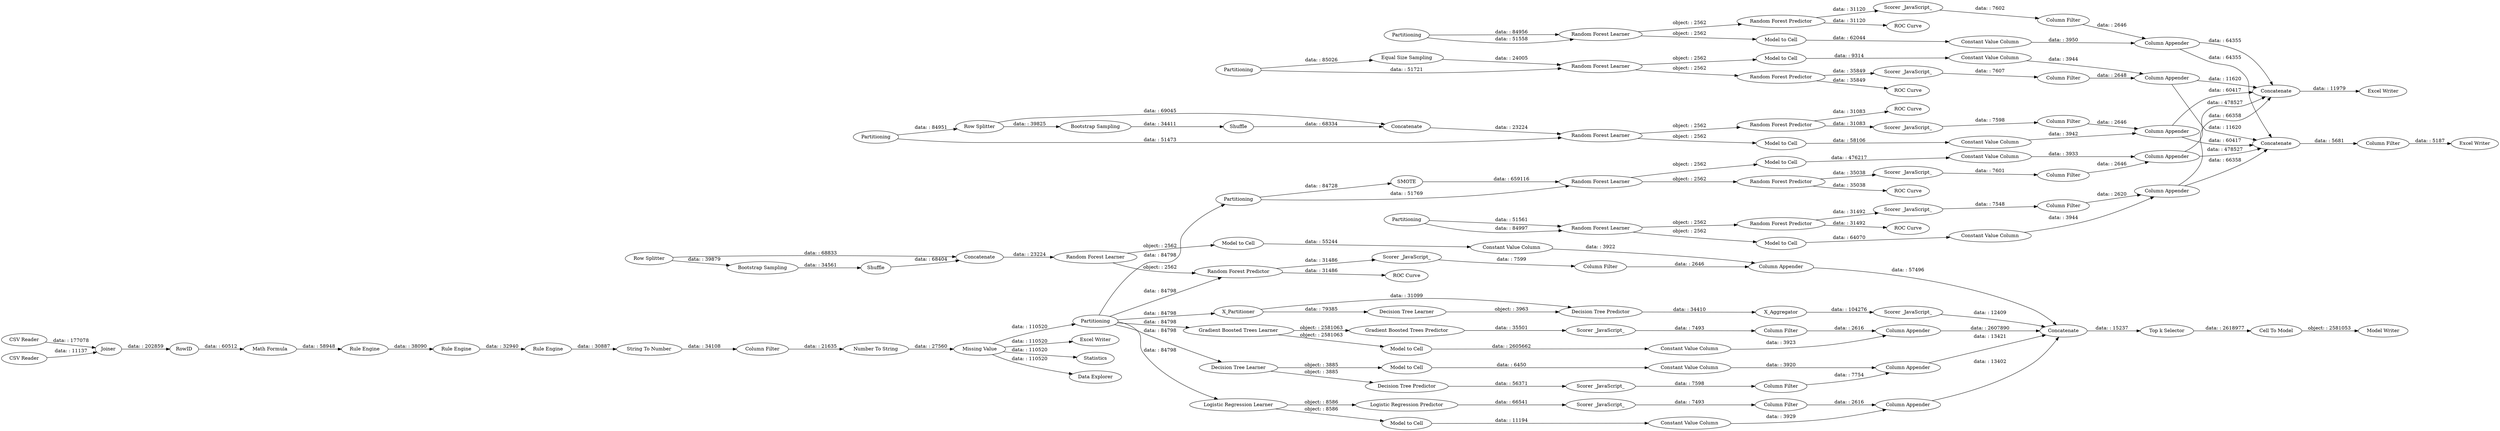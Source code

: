 digraph {
	"-3578450528729442793_786" [label=Partitioning]
	"-3640240614128406936_8" [label=RowID]
	"4891254945453512467_2" [label="Random Forest Predictor"]
	"-3640240614128406936_15" [label=Partitioning]
	"-7478826957137348568_2" [label="Random Forest Predictor"]
	"-3578450528729442793_798" [label=Concatenate]
	"2148776163447011523_716" [label="Column Filter"]
	"2911455847118457289_794" [label=Shuffle]
	"2148776163447011523_715" [label="Constant Value Column"]
	"-3640240614128406936_22" [label="Rule Engine"]
	"2911455847118457289_791" [label="Row Splitter"]
	"6797378478817187958_2" [label="Random Forest Predictor"]
	"-6707677449101552138_719" [label="Column Appender"]
	"-3640240614128406936_24" [label="Excel Writer"]
	"6797378478817187958_5" [label="Scorer _JavaScript_"]
	"2357488672941404997_16" [label="Decision Tree Learner"]
	"-3578450528729442793_803" [label=Partitioning]
	"846064243086682123_758" [label="Cell To Model"]
	"-3640240614128406936_13" [label="Rule Engine"]
	"-6707677449101552138_715" [label="Constant Value Column"]
	"2911455847118457289_795" [label=Concatenate]
	"-3578450528729442793_791" [label="Row Splitter"]
	"-8807611546202564695_705" [label="Column Filter"]
	"-8807611546202564695_2" [label="Random Forest Predictor"]
	"-7005072485979823636_1" [label="Random Forest Learner"]
	"-3640240614128406936_11" [label="Missing Value"]
	"2148776163447011523_803" [label="Decision Tree Learner"]
	"2911455847118457289_793" [label="Bootstrap Sampling"]
	"4891254945453512467_757" [label="Column Appender"]
	"2148776163447011523_718" [label="Model to Cell"]
	"-3578450528729442793_792" [label=Partitioning]
	"-3578450528729442793_796" [label=Partitioning]
	"-7005072485979823636_756" [label="Model to Cell"]
	"-3578450528729442793_807" [label="Column Filter"]
	"-6707677449101552138_712" [label="Logistic Regression Learner"]
	"2911455847118457289_756" [label="Model to Cell"]
	"2911455847118457289_5" [label="Scorer _JavaScript_"]
	"-3640240614128406936_16" [label="CSV Reader"]
	"-6707677449101552138_716" [label="Column Filter"]
	"6797378478817187958_4" [label="ROC Curve"]
	"-3640240614128406936_2" [label=Statistics]
	"6797378478817187958_705" [label="Column Filter"]
	"2357488672941404997_1" [label=X_Aggregator]
	"4891254945453512467_4" [label="ROC Curve"]
	"-3578450528729442793_797" [label="Equal Size Sampling"]
	"4891254945453512467_706" [label="Constant Value Column"]
	"2911455847118457289_1" [label="Random Forest Learner"]
	"-8807611546202564695_1" [label="Random Forest Learner"]
	"846064243086682123_769" [label="Model Writer"]
	"-7478826957137348568_706" [label="Constant Value Column"]
	"-3640240614128406936_21" [label="Number To String"]
	"-3578450528729442793_806" [label="Excel Writer"]
	"-7478826957137348568_4" [label="ROC Curve"]
	"-8807611546202564695_5" [label="Scorer _JavaScript_"]
	"-3640240614128406936_3" [label="Data Explorer"]
	"-7478826957137348568_705" [label="Column Filter"]
	"-3578450528729442793_805" [label="Excel Writer"]
	"-7005072485979823636_757" [label="Column Appender"]
	"-8299133042586296034_706" [label="Constant Value Column"]
	"2357488672941404997_2" [label=X_Partitioner]
	"-6707677449101552138_713" [label="Logistic Regression Predictor"]
	"2357488672941404997_805" [label="Scorer _JavaScript_"]
	"6797378478817187958_1" [label="Random Forest Learner"]
	"-8807611546202564695_706" [label="Constant Value Column"]
	"4891254945453512467_705" [label="Column Filter"]
	"-7005072485979823636_2" [label="Random Forest Predictor"]
	"-3578450528729442793_801" [label=Partitioning]
	"2148776163447011523_804" [label="Decision Tree Predictor"]
	"-3640240614128406936_7" [label="Math Formula"]
	"6797378478817187958_756" [label="Model to Cell"]
	"-8299133042586296034_781" [label="Gradient Boosted Trees Predictor"]
	"-7005072485979823636_5" [label="Scorer _JavaScript_"]
	"-3640240614128406936_17" [label="CSV Reader"]
	"2148776163447011523_708" [label="Scorer _JavaScript_"]
	"-3640240614128406936_5" [label="String To Number"]
	"-8299133042586296034_757" [label="Column Appender"]
	"-3578450528729442793_793" [label="Bootstrap Sampling"]
	"-3640240614128406936_23" [label="Rule Engine"]
	"4891254945453512467_756" [label="Model to Cell"]
	"-8807611546202564695_4" [label="ROC Curve"]
	"6797378478817187958_706" [label="Constant Value Column"]
	"4891254945453512467_5" [label="Scorer _JavaScript_"]
	"2911455847118457289_4" [label="ROC Curve"]
	"-7478826957137348568_1" [label="Random Forest Learner"]
	"2357488672941404997_15" [label="Decision Tree Predictor"]
	"-3640240614128406936_18" [label=Joiner]
	"-7478826957137348568_756" [label="Model to Cell"]
	"-7478826957137348568_757" [label="Column Appender"]
	"-7005072485979823636_706" [label="Constant Value Column"]
	"6797378478817187958_757" [label="Column Appender"]
	"-3578450528729442793_799" [label=Concatenate]
	"-8807611546202564695_757" [label="Column Appender"]
	"-8807611546202564695_756" [label="Model to Cell"]
	"-3640240614128406936_20" [label="Column Filter"]
	"-8299133042586296034_779" [label="Gradient Boosted Trees Learner"]
	"-7005072485979823636_705" [label="Column Filter"]
	"846064243086682123_768" [label=Concatenate]
	"-6707677449101552138_708" [label="Scorer _JavaScript_"]
	"846064243086682123_770" [label="Top k Selector"]
	"-8299133042586296034_780" [label="Scorer _JavaScript_"]
	"-8299133042586296034_705" [label="Column Filter"]
	"2911455847118457289_757" [label="Column Appender"]
	"-7005072485979823636_4" [label="ROC Curve"]
	"-3578450528729442793_795" [label=Concatenate]
	"-7478826957137348568_5" [label="Scorer _JavaScript_"]
	"-3578450528729442793_794" [label=Shuffle]
	"2911455847118457289_706" [label="Constant Value Column"]
	"2911455847118457289_705" [label="Column Filter"]
	"-8299133042586296034_756" [label="Model to Cell"]
	"2148776163447011523_719" [label="Column Appender"]
	"4891254945453512467_1" [label="Random Forest Learner"]
	"-3578450528729442793_787" [label=SMOTE]
	"2911455847118457289_2" [label="Random Forest Predictor"]
	"-6707677449101552138_718" [label="Model to Cell"]
	"2911455847118457289_791" -> "2911455847118457289_793" [label="data: : 39879"]
	"-3578450528729442793_792" -> "-3578450528729442793_791" [label="data: : 84951"]
	"2911455847118457289_5" -> "2911455847118457289_705" [label="data: : 7599"]
	"-3578450528729442793_797" -> "-8807611546202564695_1" [label="data: : 24005"]
	"4891254945453512467_757" -> "-3578450528729442793_799" [label="data: : 478527"]
	"-3578450528729442793_795" -> "6797378478817187958_1" [label="data: : 23224"]
	"-7478826957137348568_706" -> "-7478826957137348568_757" [label="data: : 3950"]
	"-3578450528729442793_793" -> "-3578450528729442793_794" [label="data: : 34411"]
	"6797378478817187958_706" -> "6797378478817187958_757" [label="data: : 3942"]
	"-3578450528729442793_791" -> "-3578450528729442793_795" [label="data: : 69045"]
	"2357488672941404997_805" -> "846064243086682123_768" [label="data: : 12409"]
	"2357488672941404997_15" -> "2357488672941404997_1" [label="data: : 34410"]
	"4891254945453512467_2" -> "4891254945453512467_4" [label="data: : 35038"]
	"-8807611546202564695_705" -> "-8807611546202564695_757" [label="data: : 2648"]
	"-3578450528729442793_799" -> "-3578450528729442793_806" [label="data: : 11979"]
	"-6707677449101552138_719" -> "846064243086682123_768" [label="data: : 13402"]
	"-3640240614128406936_21" -> "-3640240614128406936_11" [label="data: : 27560"]
	"2357488672941404997_16" -> "2357488672941404997_15" [label="object: : 3963"]
	"2148776163447011523_803" -> "2148776163447011523_718" [label="object: : 3885"]
	"-7478826957137348568_5" -> "-7478826957137348568_705" [label="data: : 7602"]
	"-3640240614128406936_20" -> "-3640240614128406936_21" [label="data: : 21635"]
	"2148776163447011523_803" -> "2148776163447011523_804" [label="object: : 3885"]
	"-3640240614128406936_5" -> "-3640240614128406936_20" [label="data: : 34108"]
	"2911455847118457289_1" -> "2911455847118457289_756" [label="object: : 2562"]
	"6797378478817187958_2" -> "6797378478817187958_5" [label="data: : 31083"]
	"-8807611546202564695_2" -> "-8807611546202564695_4" [label="data: : 35849"]
	"-3640240614128406936_15" -> "2357488672941404997_2" [label="data: : 84798"]
	"4891254945453512467_706" -> "4891254945453512467_757" [label="data: : 3933"]
	"-3578450528729442793_796" -> "-8807611546202564695_1" [label="data: : 51721"]
	"-3578450528729442793_794" -> "-3578450528729442793_795" [label="data: : 68334"]
	"-7478826957137348568_756" -> "-7478826957137348568_706" [label="data: : 62044"]
	"846064243086682123_758" -> "846064243086682123_769" [label="object: : 2581053"]
	"-8807611546202564695_757" -> "-3578450528729442793_799" [label="data: : 11620"]
	"-3640240614128406936_13" -> "-3640240614128406936_22" [label="data: : 38090"]
	"2148776163447011523_804" -> "2148776163447011523_708" [label="data: : 56371"]
	"-3578450528729442793_791" -> "-3578450528729442793_793" [label="data: : 39825"]
	"6797378478817187958_5" -> "6797378478817187958_705" [label="data: : 7598"]
	"-6707677449101552138_718" -> "-6707677449101552138_715" [label="data: : 11194"]
	"-7478826957137348568_1" -> "-7478826957137348568_756" [label="object: : 2562"]
	"-7005072485979823636_705" -> "-7005072485979823636_757" [label="data: : 2620"]
	"-3578450528729442793_786" -> "-3578450528729442793_787" [label="data: : 84728"]
	"846064243086682123_770" -> "846064243086682123_758" [label="data: : 2618977"]
	"-7478826957137348568_2" -> "-7478826957137348568_5" [label="data: : 31120"]
	"-7005072485979823636_5" -> "-7005072485979823636_705" [label="data: : 7548"]
	"-7478826957137348568_705" -> "-7478826957137348568_757" [label="data: : 2646"]
	"-3640240614128406936_16" -> "-3640240614128406936_18" [label="data: : 177078"]
	"-6707677449101552138_713" -> "-6707677449101552138_708" [label="data: : 66541"]
	"-3578450528729442793_792" -> "6797378478817187958_1" [label="data: : 51473"]
	"-8807611546202564695_1" -> "-8807611546202564695_756" [label="object: : 2562"]
	"-3640240614128406936_15" -> "-3578450528729442793_786" [label="data: : 84798"]
	"-3578450528729442793_807" -> "-3578450528729442793_805" [label="data: : 5187"]
	"4891254945453512467_5" -> "4891254945453512467_705" [label="data: : 7601"]
	"2357488672941404997_1" -> "2357488672941404997_805" [label="data: : 104276"]
	"-8807611546202564695_2" -> "-8807611546202564695_5" [label="data: : 35849"]
	"-3578450528729442793_798" -> "-3578450528729442793_807" [label="data: : 5681"]
	"-7478826957137348568_1" -> "-7478826957137348568_2" [label="object: : 2562"]
	"-3640240614128406936_11" -> "-3640240614128406936_15" [label="data: : 110520"]
	"6797378478817187958_757" -> "-3578450528729442793_798" [label="data: : 60417"]
	"2357488672941404997_2" -> "2357488672941404997_15" [label="data: : 31099"]
	"-7005072485979823636_2" -> "-7005072485979823636_4" [label="data: : 31492"]
	"4891254945453512467_1" -> "4891254945453512467_756" [label="object: : 2562"]
	"-3578450528729442793_787" -> "4891254945453512467_1" [label="data: : 659116"]
	"2911455847118457289_791" -> "2911455847118457289_795" [label="data: : 68833"]
	"-3640240614128406936_11" -> "-3640240614128406936_2" [label="data: : 110520"]
	"-8299133042586296034_779" -> "-8299133042586296034_781" [label="object: : 2581063"]
	"2911455847118457289_2" -> "2911455847118457289_4" [label="data: : 31486"]
	"-3640240614128406936_17" -> "-3640240614128406936_18" [label="data: : 11137"]
	"-7478826957137348568_757" -> "-3578450528729442793_798" [label="data: : 64355"]
	"-3578450528729442793_786" -> "4891254945453512467_1" [label="data: : 51769"]
	"2911455847118457289_1" -> "2911455847118457289_2" [label="object: : 2562"]
	"-3640240614128406936_15" -> "2911455847118457289_2" [label="data: : 84798"]
	"4891254945453512467_2" -> "4891254945453512467_5" [label="data: : 35038"]
	"-3578450528729442793_801" -> "-7478826957137348568_1" [label="data: : 84956"]
	"-3640240614128406936_15" -> "-8299133042586296034_779" [label="data: : 84798"]
	"4891254945453512467_1" -> "4891254945453512467_2" [label="object: : 2562"]
	"4891254945453512467_705" -> "4891254945453512467_757" [label="data: : 2646"]
	"-8299133042586296034_705" -> "-8299133042586296034_757" [label="data: : 2616"]
	"-7478826957137348568_757" -> "-3578450528729442793_799" [label="data: : 64355"]
	"-8299133042586296034_706" -> "-8299133042586296034_757" [label="data: : 3923"]
	"-8299133042586296034_756" -> "-8299133042586296034_706" [label="data: : 2605662"]
	"-3640240614128406936_22" -> "-3640240614128406936_23" [label="data: : 32940"]
	"-8299133042586296034_757" -> "846064243086682123_768" [label="data: : 2607890"]
	"2148776163447011523_719" -> "846064243086682123_768" [label="data: : 13421"]
	"-3640240614128406936_7" -> "-3640240614128406936_13" [label="data: : 58948"]
	"2911455847118457289_2" -> "2911455847118457289_5" [label="data: : 31486"]
	"6797378478817187958_705" -> "6797378478817187958_757" [label="data: : 2646"]
	"-8299133042586296034_780" -> "-8299133042586296034_705" [label="data: : 7493"]
	"-8807611546202564695_1" -> "-8807611546202564695_2" [label="object: : 2562"]
	"-8807611546202564695_5" -> "-8807611546202564695_705" [label="data: : 7607"]
	"4891254945453512467_756" -> "4891254945453512467_706" [label="data: : 476217"]
	"-3640240614128406936_18" -> "-3640240614128406936_8" [label="data: : 202859"]
	"-3640240614128406936_8" -> "-3640240614128406936_7" [label="data: : 60512"]
	"-3640240614128406936_15" -> "-6707677449101552138_712" [label="data: : 84798"]
	"-6707677449101552138_715" -> "-6707677449101552138_719" [label="data: : 3929"]
	"846064243086682123_768" -> "846064243086682123_770" [label="data: : 15237"]
	"-8807611546202564695_756" -> "-8807611546202564695_706" [label="data: : 9314"]
	"2148776163447011523_708" -> "2148776163447011523_716" [label="data: : 7598"]
	"-6707677449101552138_712" -> "-6707677449101552138_718" [label="object: : 8586"]
	"6797378478817187958_1" -> "6797378478817187958_2" [label="object: : 2562"]
	"-7005072485979823636_706" -> "-7005072485979823636_757" [label="data: : 3944"]
	"6797378478817187958_756" -> "6797378478817187958_706" [label="data: : 58106"]
	"-7005072485979823636_757" -> "-3578450528729442793_798" [label="data: : 66358"]
	"-8807611546202564695_757" -> "-3578450528729442793_798" [label="data: : 11620"]
	"-3578450528729442793_803" -> "-7005072485979823636_1" [label="data: : 84997"]
	"-3640240614128406936_15" -> "2148776163447011523_803" [label="data: : 84798"]
	"6797378478817187958_757" -> "-3578450528729442793_799" [label="data: : 60417"]
	"2911455847118457289_706" -> "2911455847118457289_757" [label="data: : 3922"]
	"-7005072485979823636_1" -> "-7005072485979823636_756" [label="object: : 2562"]
	"6797378478817187958_1" -> "6797378478817187958_756" [label="object: : 2562"]
	"-3578450528729442793_801" -> "-7478826957137348568_1" [label="data: : 51558"]
	"-3640240614128406936_11" -> "-3640240614128406936_24" [label="data: : 110520"]
	"2911455847118457289_794" -> "2911455847118457289_795" [label="data: : 68404"]
	"-7005072485979823636_756" -> "-7005072485979823636_706" [label="data: : 64070"]
	"-8807611546202564695_706" -> "-8807611546202564695_757" [label="data: : 3944"]
	"-3640240614128406936_23" -> "-3640240614128406936_5" [label="data: : 30887"]
	"2911455847118457289_757" -> "846064243086682123_768" [label="data: : 57496"]
	"2911455847118457289_705" -> "2911455847118457289_757" [label="data: : 2646"]
	"-6707677449101552138_708" -> "-6707677449101552138_716" [label="data: : 7493"]
	"-3578450528729442793_803" -> "-7005072485979823636_1" [label="data: : 51561"]
	"2148776163447011523_718" -> "2148776163447011523_715" [label="data: : 6450"]
	"-3640240614128406936_11" -> "-3640240614128406936_3" [label="data: : 110520"]
	"2911455847118457289_756" -> "2911455847118457289_706" [label="data: : 55244"]
	"2357488672941404997_2" -> "2357488672941404997_16" [label="data: : 79385"]
	"-6707677449101552138_716" -> "-6707677449101552138_719" [label="data: : 2616"]
	"-7005072485979823636_2" -> "-7005072485979823636_5" [label="data: : 31492"]
	"-8299133042586296034_781" -> "-8299133042586296034_780" [label="data: : 35501"]
	"-6707677449101552138_712" -> "-6707677449101552138_713" [label="object: : 8586"]
	"2911455847118457289_793" -> "2911455847118457289_794" [label="data: : 34561"]
	"-7005072485979823636_1" -> "-7005072485979823636_2" [label="object: : 2562"]
	"2148776163447011523_715" -> "2148776163447011523_719" [label="data: : 3920"]
	"6797378478817187958_2" -> "6797378478817187958_4" [label="data: : 31083"]
	"2911455847118457289_795" -> "2911455847118457289_1" [label="data: : 23224"]
	"-7005072485979823636_757" -> "-3578450528729442793_799" [label="data: : 66358"]
	"-7478826957137348568_2" -> "-7478826957137348568_4" [label="data: : 31120"]
	"-3578450528729442793_796" -> "-3578450528729442793_797" [label="data: : 85026"]
	"-8299133042586296034_779" -> "-8299133042586296034_756" [label="object: : 2581063"]
	"2148776163447011523_716" -> "2148776163447011523_719" [label="data: : 7754"]
	"4891254945453512467_757" -> "-3578450528729442793_798" [label="data: : 478527"]
	rankdir=LR
}
